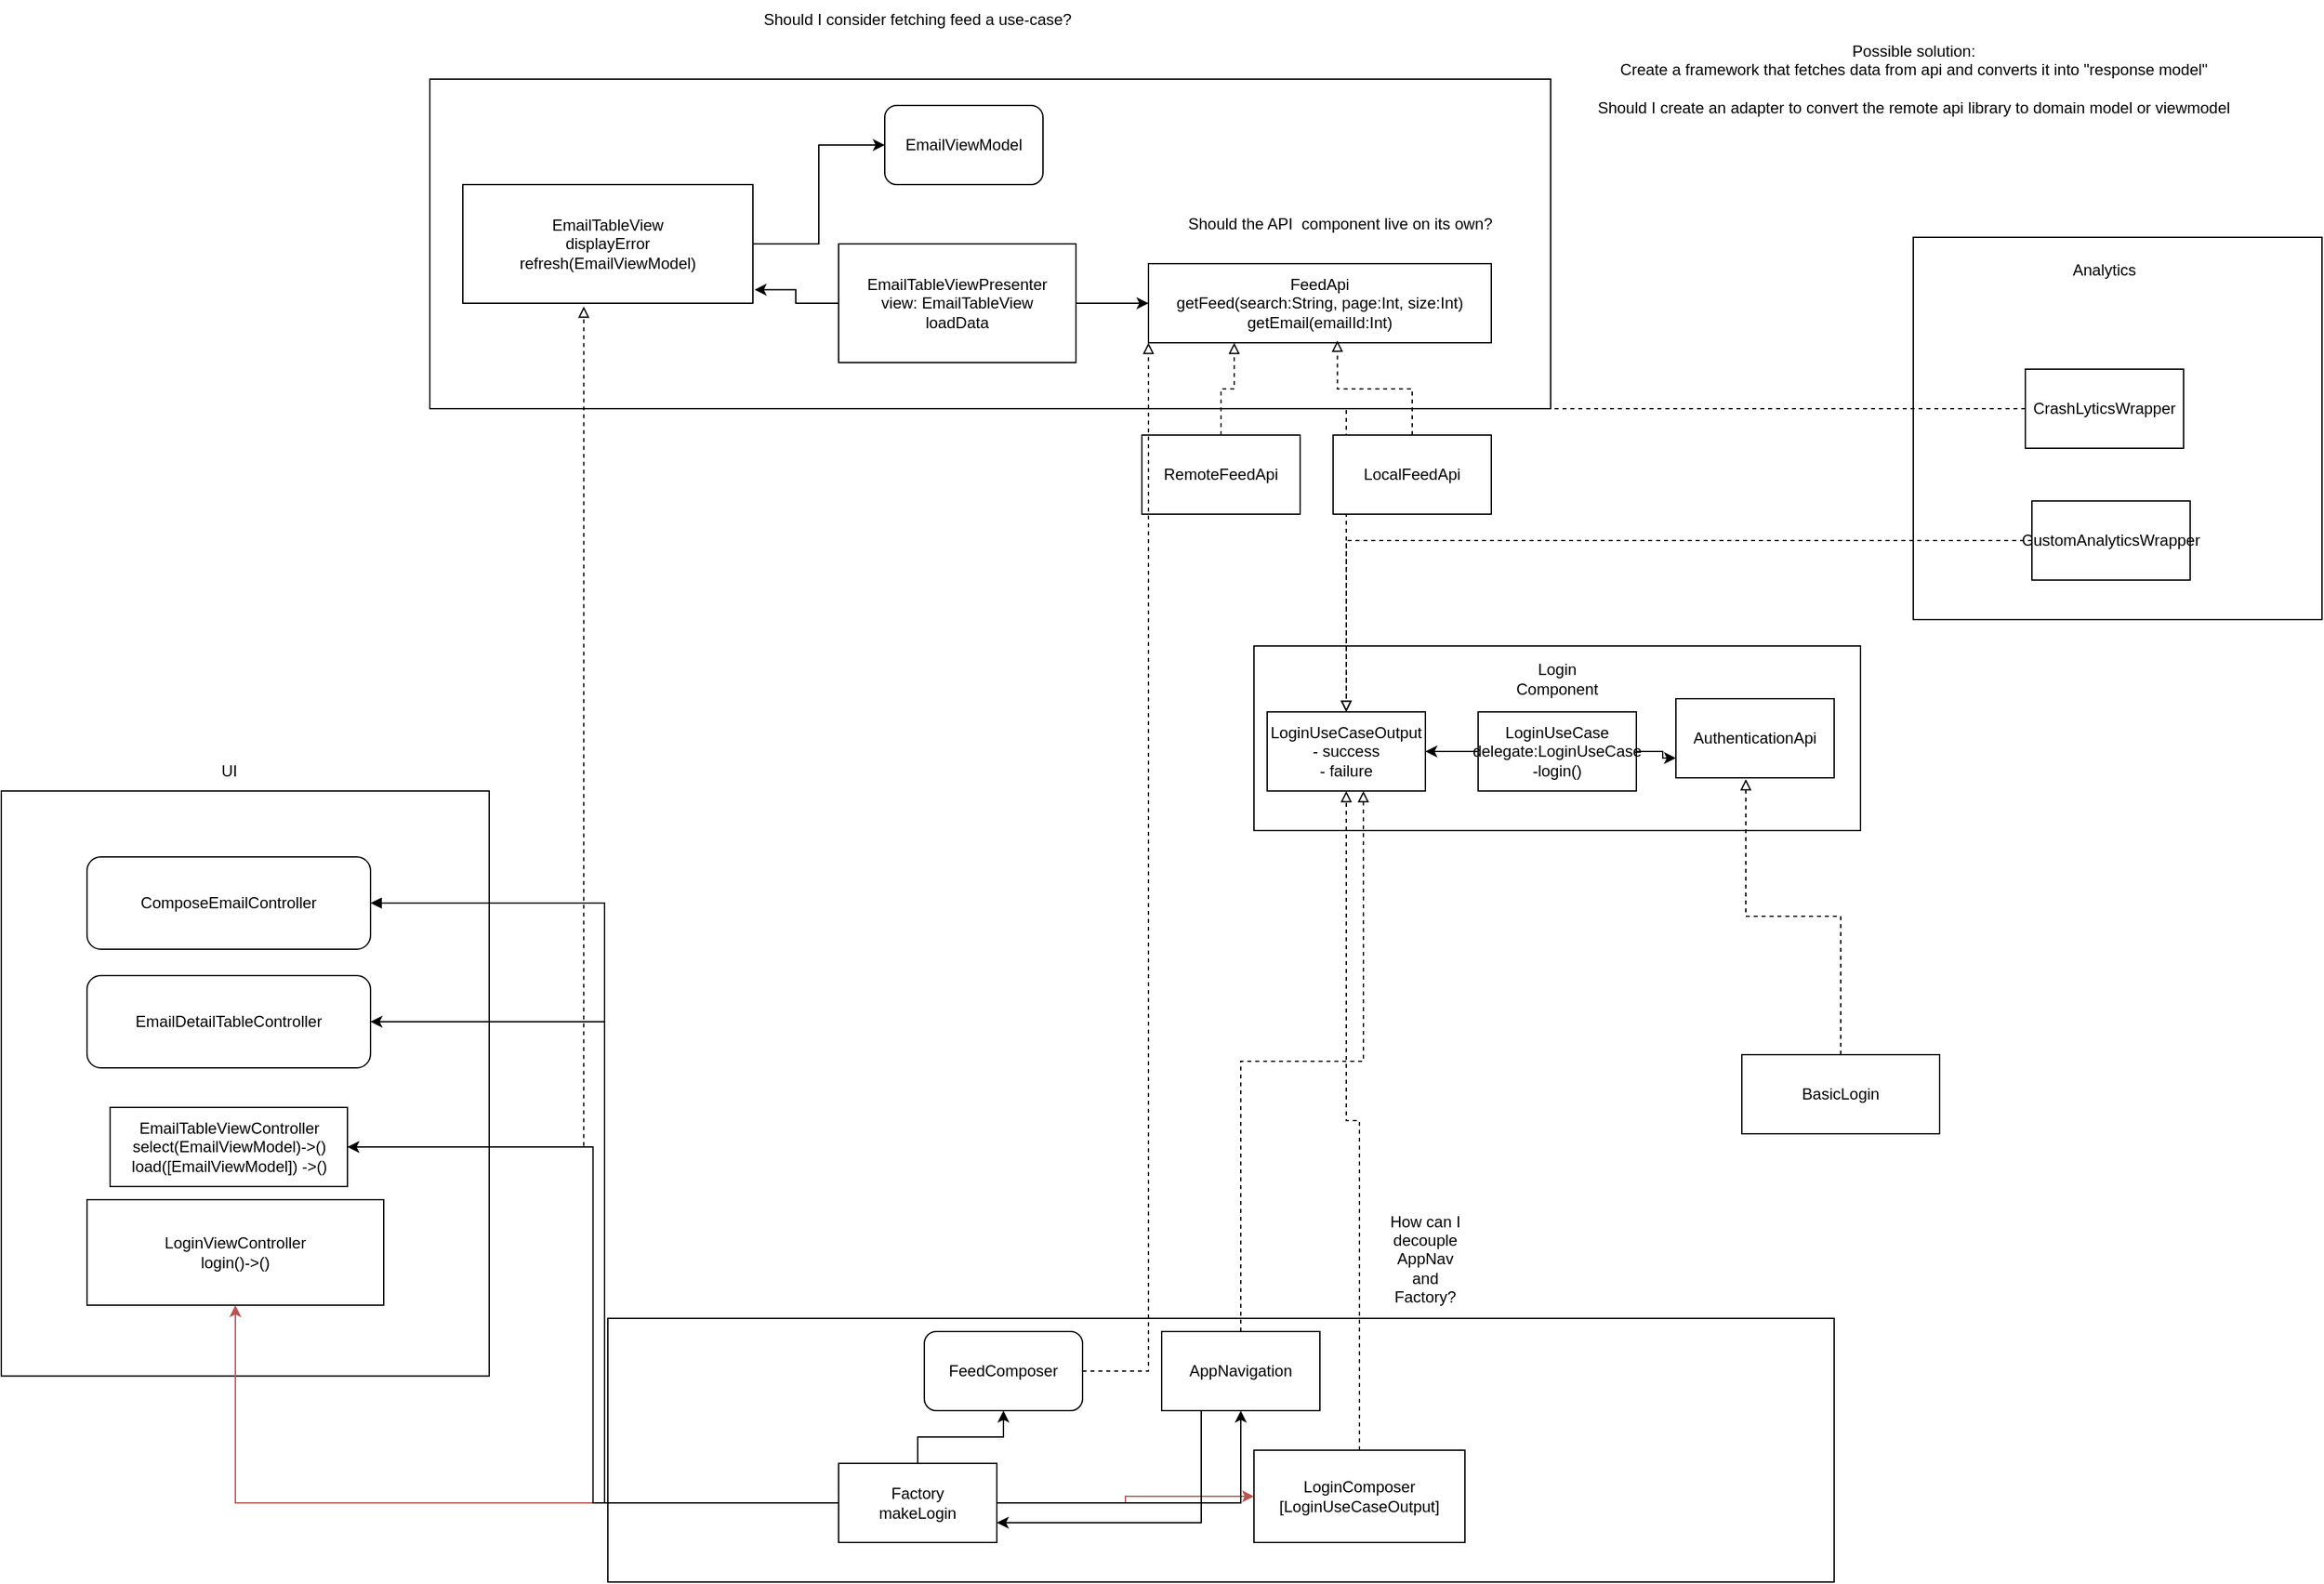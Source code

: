 <mxfile version="15.8.6" type="device"><diagram id="H6H3HlsMzODBJNaSTf9r" name="Page-1"><mxGraphModel dx="1990" dy="2107" grid="1" gridSize="10" guides="1" tooltips="1" connect="1" arrows="1" fold="1" page="1" pageScale="1" pageWidth="850" pageHeight="1100" math="0" shadow="0"><root><mxCell id="0"/><mxCell id="1" parent="0"/><mxCell id="R6G7fPUCsbExO3Ik8_rK-52" value="" style="rounded=0;whiteSpace=wrap;html=1;fillColor=none;" parent="1" vertex="1"><mxGeometry x="-480" y="-30" width="370" height="443.75" as="geometry"/></mxCell><mxCell id="R6G7fPUCsbExO3Ik8_rK-40" value="" style="rounded=0;whiteSpace=wrap;html=1;fillColor=none;" parent="1" vertex="1"><mxGeometry x="-20" y="370" width="930" height="200" as="geometry"/></mxCell><mxCell id="R6G7fPUCsbExO3Ik8_rK-19" value="" style="rounded=0;whiteSpace=wrap;html=1;fillColor=none;" parent="1" vertex="1"><mxGeometry x="470" y="-140" width="460" height="140" as="geometry"/></mxCell><mxCell id="R6G7fPUCsbExO3Ik8_rK-43" value="" style="rounded=0;whiteSpace=wrap;html=1;fillColor=none;" parent="1" vertex="1"><mxGeometry x="970" y="-450" width="310" height="290" as="geometry"/></mxCell><mxCell id="R6G7fPUCsbExO3Ik8_rK-35" value="" style="rounded=0;whiteSpace=wrap;html=1;fillColor=none;" parent="1" vertex="1"><mxGeometry x="-155" y="-570" width="850" height="250" as="geometry"/></mxCell><mxCell id="R6G7fPUCsbExO3Ik8_rK-1" value="LoginViewController&lt;br&gt;login()-&amp;gt;()" style="rounded=0;whiteSpace=wrap;html=1;" parent="1" vertex="1"><mxGeometry x="-415" y="280" width="225" height="80" as="geometry"/></mxCell><mxCell id="R6G7fPUCsbExO3Ik8_rK-11" style="edgeStyle=orthogonalEdgeStyle;rounded=0;orthogonalLoop=1;jettySize=auto;html=1;entryX=1;entryY=0.5;entryDx=0;entryDy=0;" parent="1" source="R6G7fPUCsbExO3Ik8_rK-2" target="R6G7fPUCsbExO3Ik8_rK-3" edge="1"><mxGeometry relative="1" as="geometry"/></mxCell><mxCell id="R6G7fPUCsbExO3Ik8_rK-16" style="edgeStyle=orthogonalEdgeStyle;rounded=0;orthogonalLoop=1;jettySize=auto;html=1;entryX=0;entryY=0.75;entryDx=0;entryDy=0;" parent="1" source="R6G7fPUCsbExO3Ik8_rK-2" target="R6G7fPUCsbExO3Ik8_rK-14" edge="1"><mxGeometry relative="1" as="geometry"/></mxCell><mxCell id="R6G7fPUCsbExO3Ik8_rK-2" value="LoginUseCase&lt;br&gt;delegate:LoginUseCase&lt;br&gt;-login()" style="rounded=0;whiteSpace=wrap;html=1;" parent="1" vertex="1"><mxGeometry x="640" y="-90" width="120" height="60" as="geometry"/></mxCell><mxCell id="R6G7fPUCsbExO3Ik8_rK-3" value="LoginUseCaseOutput&lt;br&gt;- success&lt;br&gt;- failure" style="rounded=0;whiteSpace=wrap;html=1;" parent="1" vertex="1"><mxGeometry x="480" y="-90" width="120" height="60" as="geometry"/></mxCell><mxCell id="R6G7fPUCsbExO3Ik8_rK-5" style="edgeStyle=orthogonalEdgeStyle;rounded=0;orthogonalLoop=1;jettySize=auto;html=1;dashed=1;endArrow=block;endFill=0;" parent="1" source="R6G7fPUCsbExO3Ik8_rK-4" target="R6G7fPUCsbExO3Ik8_rK-3" edge="1"><mxGeometry relative="1" as="geometry"/></mxCell><mxCell id="R6G7fPUCsbExO3Ik8_rK-4" value="LoginComposer&lt;br&gt;[LoginUseCaseOutput]" style="rounded=0;whiteSpace=wrap;html=1;" parent="1" vertex="1"><mxGeometry x="470" y="470" width="160" height="70" as="geometry"/></mxCell><mxCell id="R6G7fPUCsbExO3Ik8_rK-7" style="edgeStyle=orthogonalEdgeStyle;rounded=0;orthogonalLoop=1;jettySize=auto;html=1;dashed=1;endArrow=block;endFill=0;" parent="1" source="R6G7fPUCsbExO3Ik8_rK-6" target="R6G7fPUCsbExO3Ik8_rK-3" edge="1"><mxGeometry relative="1" as="geometry"/></mxCell><mxCell id="R6G7fPUCsbExO3Ik8_rK-6" value="CrashLyticsWrapper" style="rounded=0;whiteSpace=wrap;html=1;" parent="1" vertex="1"><mxGeometry x="1055" y="-350" width="120" height="60" as="geometry"/></mxCell><mxCell id="R6G7fPUCsbExO3Ik8_rK-10" style="edgeStyle=orthogonalEdgeStyle;rounded=0;orthogonalLoop=1;jettySize=auto;html=1;fillColor=#f8cecc;strokeColor=#b85450;startArrow=none;exitX=0;exitY=0.5;exitDx=0;exitDy=0;" parent="1" source="R6G7fPUCsbExO3Ik8_rK-8" target="R6G7fPUCsbExO3Ik8_rK-1" edge="1"><mxGeometry relative="1" as="geometry"><mxPoint x="-80" y="480" as="sourcePoint"/></mxGeometry></mxCell><mxCell id="R6G7fPUCsbExO3Ik8_rK-15" style="edgeStyle=orthogonalEdgeStyle;rounded=0;orthogonalLoop=1;jettySize=auto;html=1;fillColor=#f8cecc;strokeColor=#b85450;" parent="1" source="R6G7fPUCsbExO3Ik8_rK-8" target="R6G7fPUCsbExO3Ik8_rK-4" edge="1"><mxGeometry relative="1" as="geometry"/></mxCell><mxCell id="R6G7fPUCsbExO3Ik8_rK-27" style="edgeStyle=orthogonalEdgeStyle;rounded=0;orthogonalLoop=1;jettySize=auto;html=1;entryX=1;entryY=0.5;entryDx=0;entryDy=0;" parent="1" source="R6G7fPUCsbExO3Ik8_rK-8" target="R6G7fPUCsbExO3Ik8_rK-22" edge="1"><mxGeometry relative="1" as="geometry"/></mxCell><mxCell id="R6G7fPUCsbExO3Ik8_rK-42" style="edgeStyle=orthogonalEdgeStyle;rounded=0;orthogonalLoop=1;jettySize=auto;html=1;" parent="1" source="R6G7fPUCsbExO3Ik8_rK-8" target="R6G7fPUCsbExO3Ik8_rK-37" edge="1"><mxGeometry relative="1" as="geometry"/></mxCell><mxCell id="R6G7fPUCsbExO3Ik8_rK-54" style="edgeStyle=orthogonalEdgeStyle;rounded=0;orthogonalLoop=1;jettySize=auto;html=1;entryX=1;entryY=0.5;entryDx=0;entryDy=0;" parent="1" source="R6G7fPUCsbExO3Ik8_rK-8" target="R6G7fPUCsbExO3Ik8_rK-51" edge="1"><mxGeometry relative="1" as="geometry"/></mxCell><mxCell id="R6G7fPUCsbExO3Ik8_rK-56" style="edgeStyle=orthogonalEdgeStyle;rounded=0;orthogonalLoop=1;jettySize=auto;html=1;entryX=1;entryY=0.5;entryDx=0;entryDy=0;endArrow=block;endFill=1;" parent="1" source="R6G7fPUCsbExO3Ik8_rK-8" target="R6G7fPUCsbExO3Ik8_rK-55" edge="1"><mxGeometry relative="1" as="geometry"/></mxCell><mxCell id="hMrcgPa1q5Uo21UTRX3X-2" style="edgeStyle=orthogonalEdgeStyle;rounded=0;orthogonalLoop=1;jettySize=auto;html=1;" edge="1" parent="1" source="R6G7fPUCsbExO3Ik8_rK-8" target="R6G7fPUCsbExO3Ik8_rK-12"><mxGeometry relative="1" as="geometry"/></mxCell><mxCell id="R6G7fPUCsbExO3Ik8_rK-8" value="Factory&lt;br&gt;makeLogin" style="rounded=0;whiteSpace=wrap;html=1;" parent="1" vertex="1"><mxGeometry x="155" y="480" width="120" height="60" as="geometry"/></mxCell><mxCell id="R6G7fPUCsbExO3Ik8_rK-13" style="edgeStyle=orthogonalEdgeStyle;rounded=0;orthogonalLoop=1;jettySize=auto;html=1;entryX=0.608;entryY=1;entryDx=0;entryDy=0;entryPerimeter=0;dashed=1;endArrow=block;endFill=0;" parent="1" source="R6G7fPUCsbExO3Ik8_rK-12" target="R6G7fPUCsbExO3Ik8_rK-3" edge="1"><mxGeometry relative="1" as="geometry"/></mxCell><mxCell id="hMrcgPa1q5Uo21UTRX3X-3" style="edgeStyle=orthogonalEdgeStyle;rounded=0;orthogonalLoop=1;jettySize=auto;html=1;exitX=0.25;exitY=1;exitDx=0;exitDy=0;entryX=1;entryY=0.75;entryDx=0;entryDy=0;" edge="1" parent="1" source="R6G7fPUCsbExO3Ik8_rK-12" target="R6G7fPUCsbExO3Ik8_rK-8"><mxGeometry relative="1" as="geometry"/></mxCell><mxCell id="R6G7fPUCsbExO3Ik8_rK-12" value="AppNavigation" style="rounded=0;whiteSpace=wrap;html=1;" parent="1" vertex="1"><mxGeometry x="400" y="380" width="120" height="60" as="geometry"/></mxCell><mxCell id="R6G7fPUCsbExO3Ik8_rK-14" value="AuthenticationApi" style="rounded=0;whiteSpace=wrap;html=1;" parent="1" vertex="1"><mxGeometry x="790" y="-100" width="120" height="60" as="geometry"/></mxCell><mxCell id="R6G7fPUCsbExO3Ik8_rK-18" style="edgeStyle=orthogonalEdgeStyle;rounded=0;orthogonalLoop=1;jettySize=auto;html=1;entryX=0.442;entryY=1.017;entryDx=0;entryDy=0;entryPerimeter=0;dashed=1;endArrow=block;endFill=0;" parent="1" source="R6G7fPUCsbExO3Ik8_rK-17" target="R6G7fPUCsbExO3Ik8_rK-14" edge="1"><mxGeometry relative="1" as="geometry"/></mxCell><mxCell id="R6G7fPUCsbExO3Ik8_rK-17" value="BasicLogin" style="rounded=0;whiteSpace=wrap;html=1;" parent="1" vertex="1"><mxGeometry x="840" y="170" width="150" height="60" as="geometry"/></mxCell><mxCell id="R6G7fPUCsbExO3Ik8_rK-20" value="Login Component" style="text;html=1;strokeColor=none;fillColor=none;align=center;verticalAlign=middle;whiteSpace=wrap;rounded=0;" parent="1" vertex="1"><mxGeometry x="670" y="-130" width="60" height="30" as="geometry"/></mxCell><mxCell id="R6G7fPUCsbExO3Ik8_rK-24" style="edgeStyle=orthogonalEdgeStyle;rounded=0;orthogonalLoop=1;jettySize=auto;html=1;entryX=0.417;entryY=1.028;entryDx=0;entryDy=0;entryPerimeter=0;dashed=1;endArrow=block;endFill=0;" parent="1" source="R6G7fPUCsbExO3Ik8_rK-22" target="R6G7fPUCsbExO3Ik8_rK-23" edge="1"><mxGeometry relative="1" as="geometry"/></mxCell><mxCell id="R6G7fPUCsbExO3Ik8_rK-22" value="EmailTableViewController&lt;br&gt;select(EmailViewModel)-&amp;gt;()&lt;br&gt;load([EmailViewModel]) -&amp;gt;()" style="rounded=0;whiteSpace=wrap;html=1;fillColor=default;" parent="1" vertex="1"><mxGeometry x="-397.5" y="210" width="180" height="60" as="geometry"/></mxCell><mxCell id="R6G7fPUCsbExO3Ik8_rK-50" style="edgeStyle=orthogonalEdgeStyle;rounded=0;orthogonalLoop=1;jettySize=auto;html=1;entryX=0;entryY=0.5;entryDx=0;entryDy=0;" parent="1" source="R6G7fPUCsbExO3Ik8_rK-23" target="R6G7fPUCsbExO3Ik8_rK-48" edge="1"><mxGeometry relative="1" as="geometry"/></mxCell><mxCell id="R6G7fPUCsbExO3Ik8_rK-23" value="EmailTableView&lt;br&gt;displayError&lt;br&gt;refresh(EmailViewModel)" style="rounded=0;whiteSpace=wrap;html=1;fillColor=default;" parent="1" vertex="1"><mxGeometry x="-130" y="-490" width="220" height="90" as="geometry"/></mxCell><mxCell id="R6G7fPUCsbExO3Ik8_rK-26" style="edgeStyle=orthogonalEdgeStyle;rounded=0;orthogonalLoop=1;jettySize=auto;html=1;entryX=1.006;entryY=0.886;entryDx=0;entryDy=0;entryPerimeter=0;" parent="1" source="R6G7fPUCsbExO3Ik8_rK-25" target="R6G7fPUCsbExO3Ik8_rK-23" edge="1"><mxGeometry relative="1" as="geometry"/></mxCell><mxCell id="R6G7fPUCsbExO3Ik8_rK-33" style="edgeStyle=orthogonalEdgeStyle;rounded=0;orthogonalLoop=1;jettySize=auto;html=1;entryX=0;entryY=0.5;entryDx=0;entryDy=0;" parent="1" source="R6G7fPUCsbExO3Ik8_rK-25" target="R6G7fPUCsbExO3Ik8_rK-28" edge="1"><mxGeometry relative="1" as="geometry"/></mxCell><mxCell id="R6G7fPUCsbExO3Ik8_rK-25" value="EmailTableViewPresenter&lt;br&gt;view: EmailTableView&lt;br&gt;loadData" style="rounded=0;whiteSpace=wrap;html=1;fillColor=default;" parent="1" vertex="1"><mxGeometry x="155" y="-445" width="180" height="90" as="geometry"/></mxCell><mxCell id="R6G7fPUCsbExO3Ik8_rK-28" value="FeedApi&lt;br&gt;getFeed(search:String, page:Int, size:Int)&lt;br&gt;getEmail(emailId:Int)" style="rounded=0;whiteSpace=wrap;html=1;fillColor=default;" parent="1" vertex="1"><mxGeometry x="390" y="-430" width="260" height="60" as="geometry"/></mxCell><mxCell id="R6G7fPUCsbExO3Ik8_rK-31" style="edgeStyle=orthogonalEdgeStyle;rounded=0;orthogonalLoop=1;jettySize=auto;html=1;entryX=0.25;entryY=1;entryDx=0;entryDy=0;dashed=1;endArrow=block;endFill=0;" parent="1" source="R6G7fPUCsbExO3Ik8_rK-29" target="R6G7fPUCsbExO3Ik8_rK-28" edge="1"><mxGeometry relative="1" as="geometry"><mxPoint x="615" y="-350" as="targetPoint"/></mxGeometry></mxCell><mxCell id="R6G7fPUCsbExO3Ik8_rK-29" value="RemoteFeedApi" style="rounded=0;whiteSpace=wrap;html=1;fillColor=default;" parent="1" vertex="1"><mxGeometry x="385" y="-300" width="120" height="60" as="geometry"/></mxCell><mxCell id="R6G7fPUCsbExO3Ik8_rK-32" style="edgeStyle=orthogonalEdgeStyle;rounded=0;orthogonalLoop=1;jettySize=auto;html=1;entryX=0.551;entryY=0.972;entryDx=0;entryDy=0;entryPerimeter=0;dashed=1;endArrow=block;endFill=0;" parent="1" source="R6G7fPUCsbExO3Ik8_rK-30" target="R6G7fPUCsbExO3Ik8_rK-28" edge="1"><mxGeometry relative="1" as="geometry"/></mxCell><mxCell id="R6G7fPUCsbExO3Ik8_rK-30" value="LocalFeedApi" style="rounded=0;whiteSpace=wrap;html=1;fillColor=default;" parent="1" vertex="1"><mxGeometry x="530" y="-300" width="120" height="60" as="geometry"/></mxCell><mxCell id="R6G7fPUCsbExO3Ik8_rK-39" style="edgeStyle=orthogonalEdgeStyle;rounded=0;orthogonalLoop=1;jettySize=auto;html=1;entryX=0;entryY=1;entryDx=0;entryDy=0;dashed=1;endArrow=block;endFill=0;" parent="1" source="R6G7fPUCsbExO3Ik8_rK-37" target="R6G7fPUCsbExO3Ik8_rK-28" edge="1"><mxGeometry relative="1" as="geometry"><mxPoint x="330" y="-130" as="targetPoint"/></mxGeometry></mxCell><mxCell id="R6G7fPUCsbExO3Ik8_rK-37" value="FeedComposer" style="rounded=1;whiteSpace=wrap;html=1;fillColor=default;" parent="1" vertex="1"><mxGeometry x="220" y="380" width="120" height="60" as="geometry"/></mxCell><mxCell id="R6G7fPUCsbExO3Ik8_rK-44" value="Analytics" style="text;html=1;strokeColor=none;fillColor=none;align=center;verticalAlign=middle;whiteSpace=wrap;rounded=0;" parent="1" vertex="1"><mxGeometry x="1085" y="-440" width="60" height="30" as="geometry"/></mxCell><mxCell id="R6G7fPUCsbExO3Ik8_rK-47" style="edgeStyle=orthogonalEdgeStyle;rounded=0;orthogonalLoop=1;jettySize=auto;html=1;dashed=1;endArrow=block;endFill=0;" parent="1" source="R6G7fPUCsbExO3Ik8_rK-45" target="R6G7fPUCsbExO3Ik8_rK-3" edge="1"><mxGeometry relative="1" as="geometry"/></mxCell><mxCell id="R6G7fPUCsbExO3Ik8_rK-45" value="CustomAnalyticsWrapper" style="rounded=0;whiteSpace=wrap;html=1;fillColor=none;" parent="1" vertex="1"><mxGeometry x="1060" y="-250" width="120" height="60" as="geometry"/></mxCell><mxCell id="R6G7fPUCsbExO3Ik8_rK-48" value="EmailViewModel" style="rounded=1;whiteSpace=wrap;html=1;fillColor=none;" parent="1" vertex="1"><mxGeometry x="190" y="-550" width="120" height="60" as="geometry"/></mxCell><mxCell id="R6G7fPUCsbExO3Ik8_rK-51" value="EmailDetailTableController" style="rounded=1;whiteSpace=wrap;html=1;fillColor=none;" parent="1" vertex="1"><mxGeometry x="-415" y="110" width="215" height="70" as="geometry"/></mxCell><mxCell id="R6G7fPUCsbExO3Ik8_rK-53" value="UI" style="text;html=1;strokeColor=none;fillColor=none;align=center;verticalAlign=middle;whiteSpace=wrap;rounded=0;" parent="1" vertex="1"><mxGeometry x="-337.5" y="-60" width="60" height="30" as="geometry"/></mxCell><mxCell id="R6G7fPUCsbExO3Ik8_rK-55" value="ComposeEmailController" style="rounded=1;whiteSpace=wrap;html=1;fillColor=none;" parent="1" vertex="1"><mxGeometry x="-415" y="20" width="215" height="70" as="geometry"/></mxCell><mxCell id="R6G7fPUCsbExO3Ik8_rK-57" value="Should the API&amp;nbsp; component live on its own?" style="text;html=1;align=center;verticalAlign=middle;resizable=0;points=[];autosize=1;strokeColor=none;fillColor=none;" parent="1" vertex="1"><mxGeometry x="410" y="-470" width="250" height="20" as="geometry"/></mxCell><mxCell id="R6G7fPUCsbExO3Ik8_rK-58" value="Possible solution:&lt;br&gt;Create a framework that fetches data from api and converts it into &quot;response model&quot;&lt;br&gt;&lt;br&gt;Should I create an adapter to convert the remote api library to domain model or viewmodel" style="text;html=1;align=center;verticalAlign=middle;resizable=0;points=[];autosize=1;strokeColor=none;fillColor=none;" parent="1" vertex="1"><mxGeometry x="720" y="-600" width="500" height="60" as="geometry"/></mxCell><mxCell id="hMrcgPa1q5Uo21UTRX3X-4" value="How can I decouple AppNav and Factory?" style="text;html=1;strokeColor=none;fillColor=none;align=center;verticalAlign=middle;whiteSpace=wrap;rounded=0;" vertex="1" parent="1"><mxGeometry x="570" y="310" width="60" height="30" as="geometry"/></mxCell><mxCell id="hMrcgPa1q5Uo21UTRX3X-5" value="Should I consider fetching feed a use-case?" style="text;html=1;strokeColor=none;fillColor=none;align=center;verticalAlign=middle;whiteSpace=wrap;rounded=0;" vertex="1" parent="1"><mxGeometry x="35" y="-630" width="360" height="30" as="geometry"/></mxCell></root></mxGraphModel></diagram></mxfile>